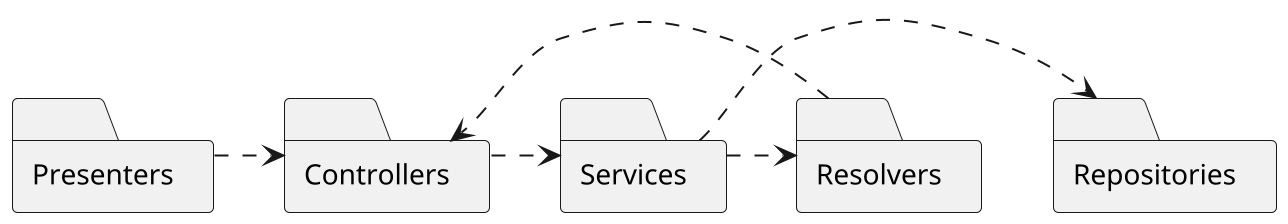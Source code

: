 @startuml acyclic
scale 2


folder Presenters
folder Controllers
folder Services
folder Repositories
folder Resolvers

(Presenters).>(Controllers)
(Controllers).>(Services)
(Services).>(Repositories)
(Services).>(Resolvers)
(Resolvers).>(Controllers)


@enduml